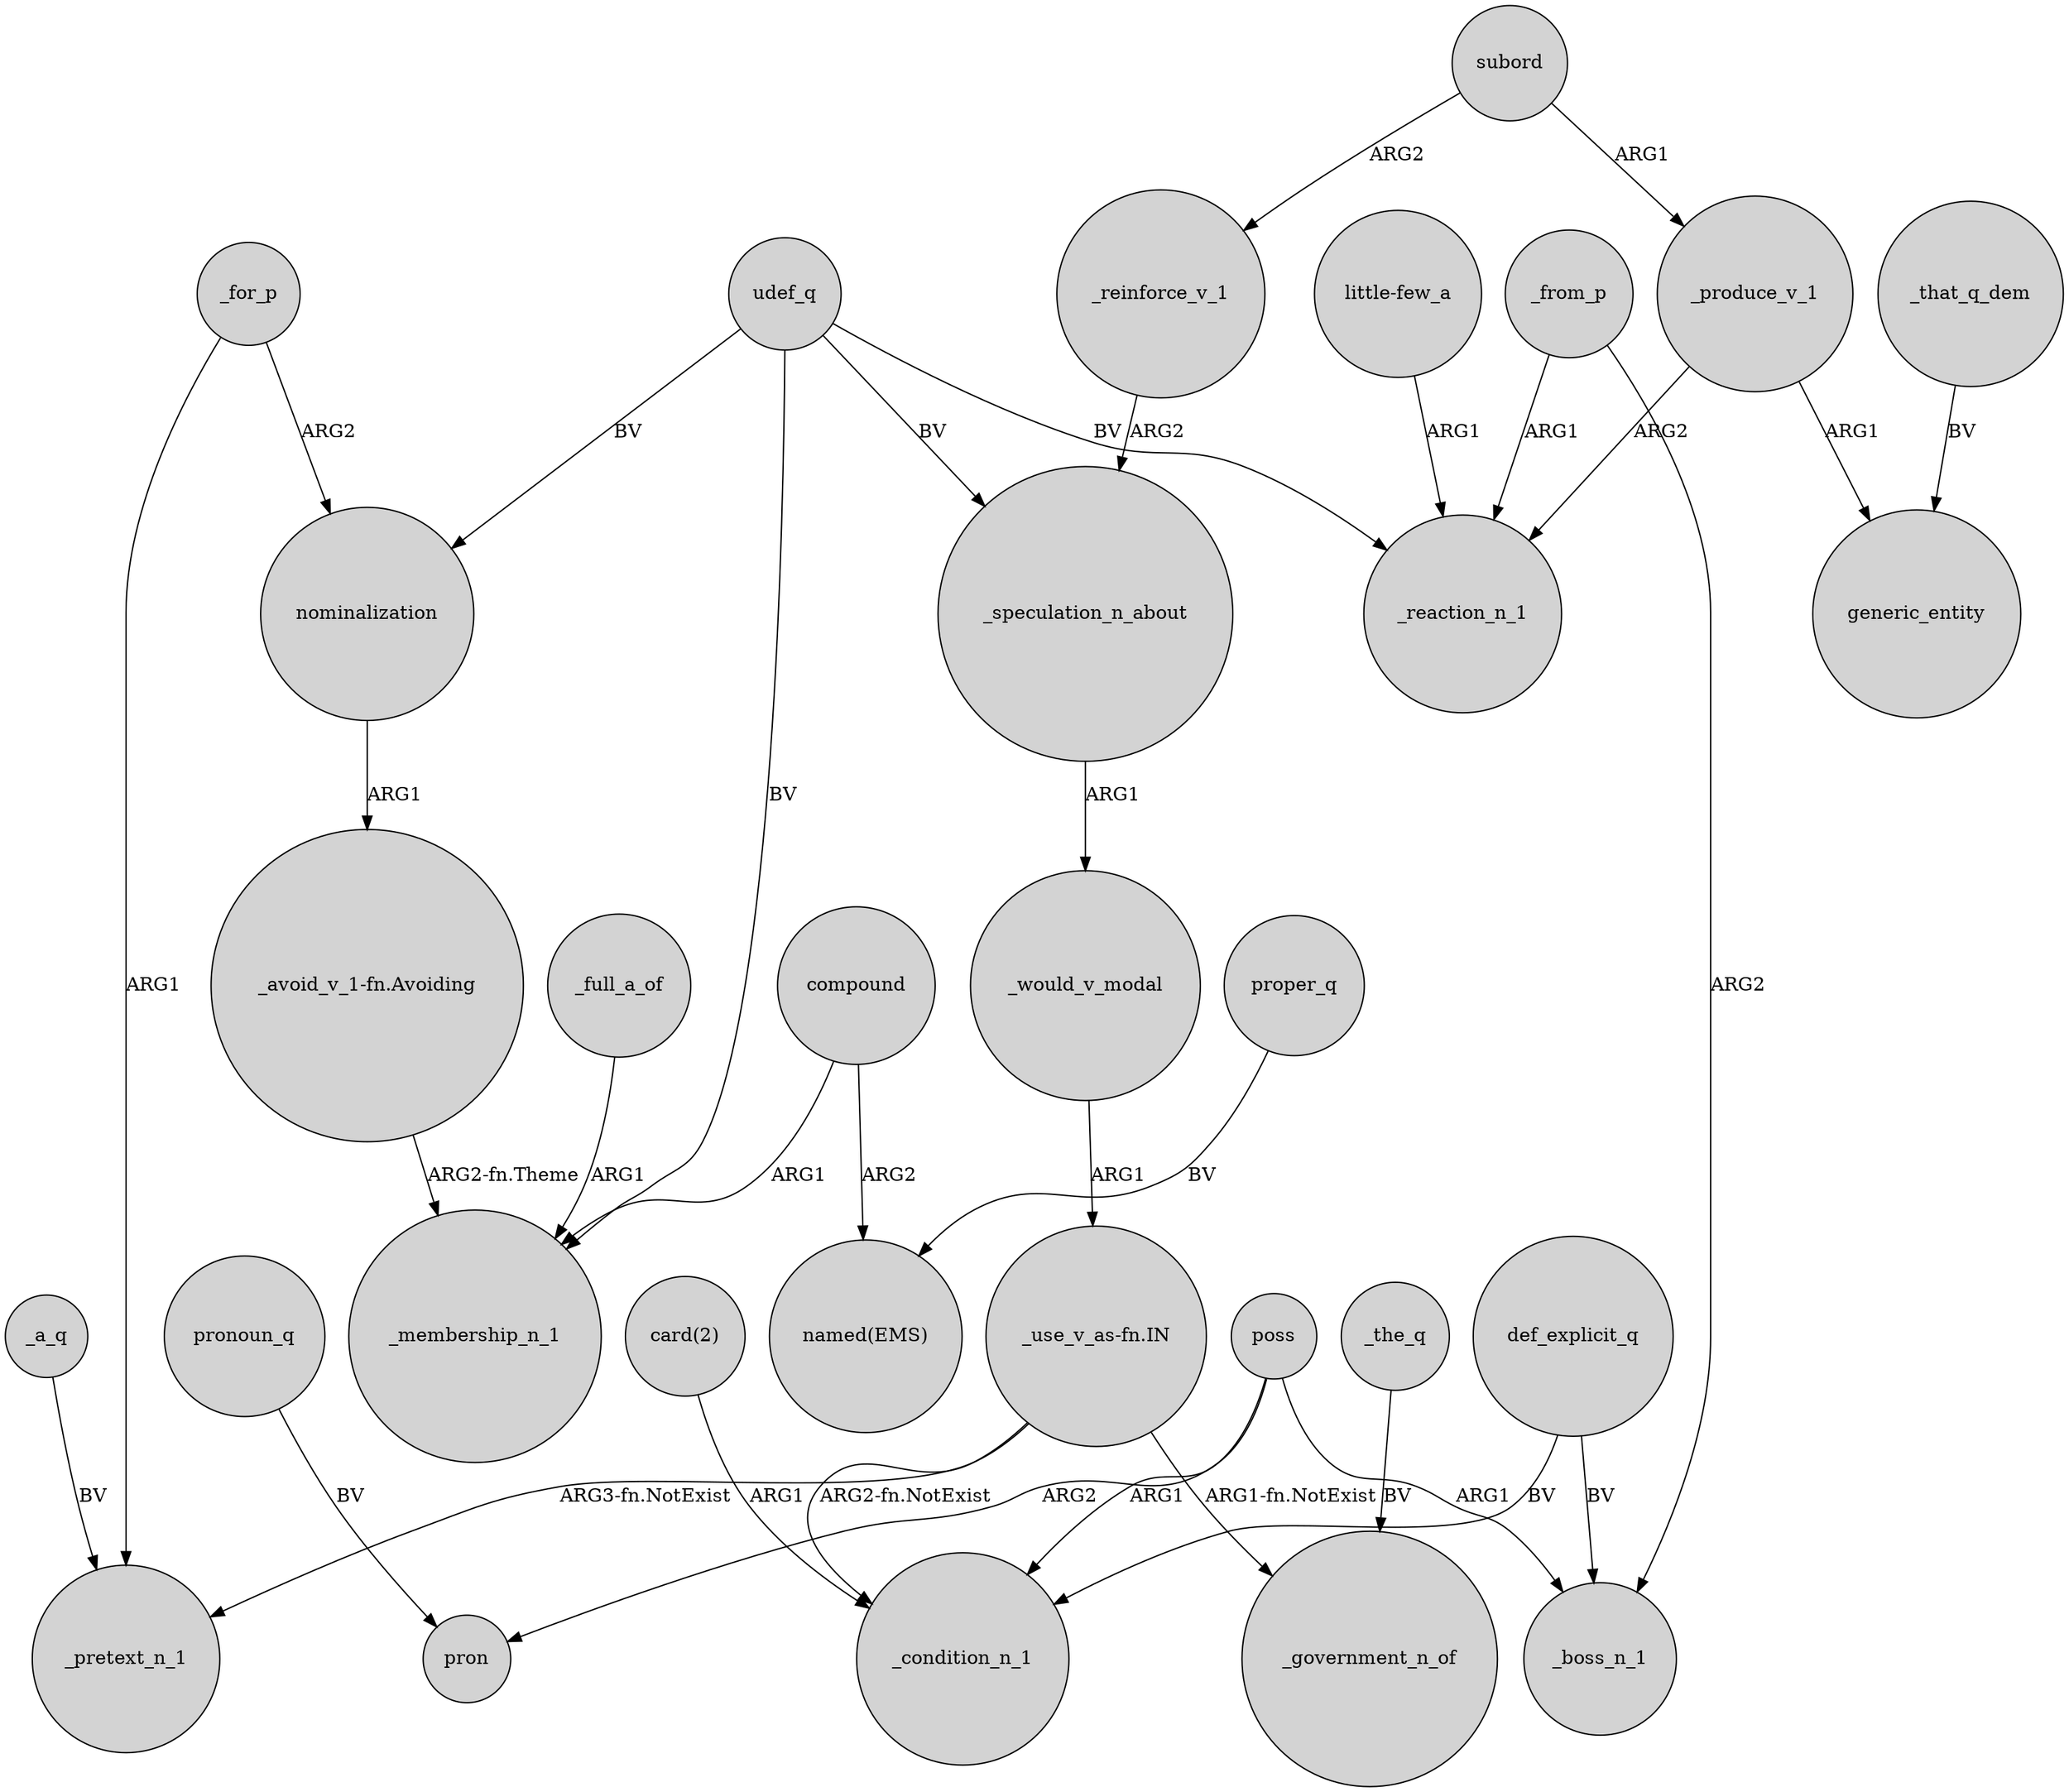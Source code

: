 digraph {
	node [shape=circle style=filled]
	_would_v_modal -> "_use_v_as-fn.IN" [label=ARG1]
	"_use_v_as-fn.IN" -> _condition_n_1 [label="ARG2-fn.NotExist"]
	subord -> _reinforce_v_1 [label=ARG2]
	_for_p -> _pretext_n_1 [label=ARG1]
	udef_q -> _membership_n_1 [label=BV]
	udef_q -> _reaction_n_1 [label=BV]
	_full_a_of -> _membership_n_1 [label=ARG1]
	poss -> pron [label=ARG2]
	_that_q_dem -> generic_entity [label=BV]
	_from_p -> _reaction_n_1 [label=ARG1]
	udef_q -> _speculation_n_about [label=BV]
	def_explicit_q -> _condition_n_1 [label=BV]
	_for_p -> nominalization [label=ARG2]
	nominalization -> "_avoid_v_1-fn.Avoiding" [label=ARG1]
	_produce_v_1 -> _reaction_n_1 [label=ARG2]
	_speculation_n_about -> _would_v_modal [label=ARG1]
	"_use_v_as-fn.IN" -> _government_n_of [label="ARG1-fn.NotExist"]
	compound -> "named(EMS)" [label=ARG2]
	pronoun_q -> pron [label=BV]
	poss -> _boss_n_1 [label=ARG1]
	"_use_v_as-fn.IN" -> _pretext_n_1 [label="ARG3-fn.NotExist"]
	_a_q -> _pretext_n_1 [label=BV]
	udef_q -> nominalization [label=BV]
	subord -> _produce_v_1 [label=ARG1]
	_reinforce_v_1 -> _speculation_n_about [label=ARG2]
	_the_q -> _government_n_of [label=BV]
	compound -> _membership_n_1 [label=ARG1]
	poss -> _condition_n_1 [label=ARG1]
	proper_q -> "named(EMS)" [label=BV]
	"card(2)" -> _condition_n_1 [label=ARG1]
	"little-few_a" -> _reaction_n_1 [label=ARG1]
	_produce_v_1 -> generic_entity [label=ARG1]
	"_avoid_v_1-fn.Avoiding" -> _membership_n_1 [label="ARG2-fn.Theme"]
	_from_p -> _boss_n_1 [label=ARG2]
	def_explicit_q -> _boss_n_1 [label=BV]
}
